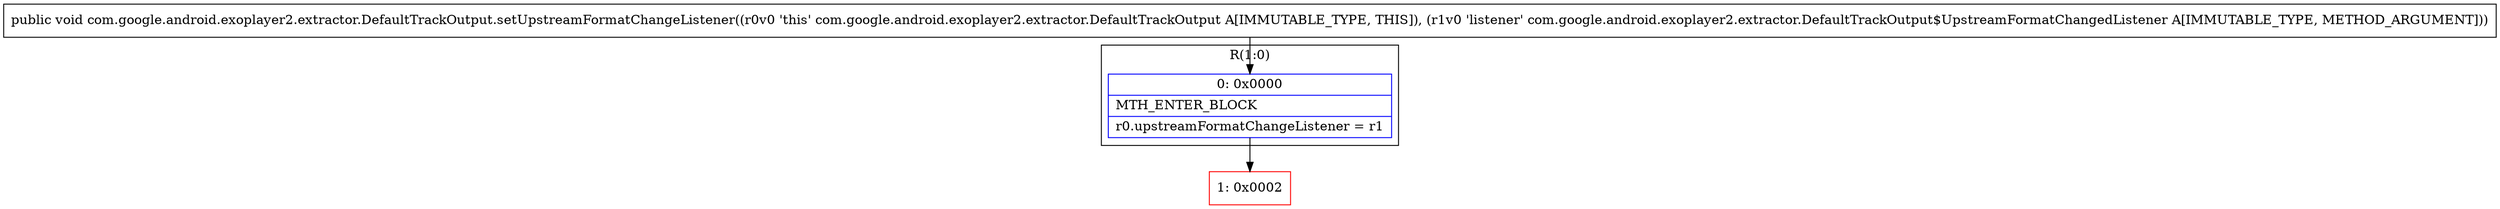 digraph "CFG forcom.google.android.exoplayer2.extractor.DefaultTrackOutput.setUpstreamFormatChangeListener(Lcom\/google\/android\/exoplayer2\/extractor\/DefaultTrackOutput$UpstreamFormatChangedListener;)V" {
subgraph cluster_Region_2044686270 {
label = "R(1:0)";
node [shape=record,color=blue];
Node_0 [shape=record,label="{0\:\ 0x0000|MTH_ENTER_BLOCK\l|r0.upstreamFormatChangeListener = r1\l}"];
}
Node_1 [shape=record,color=red,label="{1\:\ 0x0002}"];
MethodNode[shape=record,label="{public void com.google.android.exoplayer2.extractor.DefaultTrackOutput.setUpstreamFormatChangeListener((r0v0 'this' com.google.android.exoplayer2.extractor.DefaultTrackOutput A[IMMUTABLE_TYPE, THIS]), (r1v0 'listener' com.google.android.exoplayer2.extractor.DefaultTrackOutput$UpstreamFormatChangedListener A[IMMUTABLE_TYPE, METHOD_ARGUMENT])) }"];
MethodNode -> Node_0;
Node_0 -> Node_1;
}

